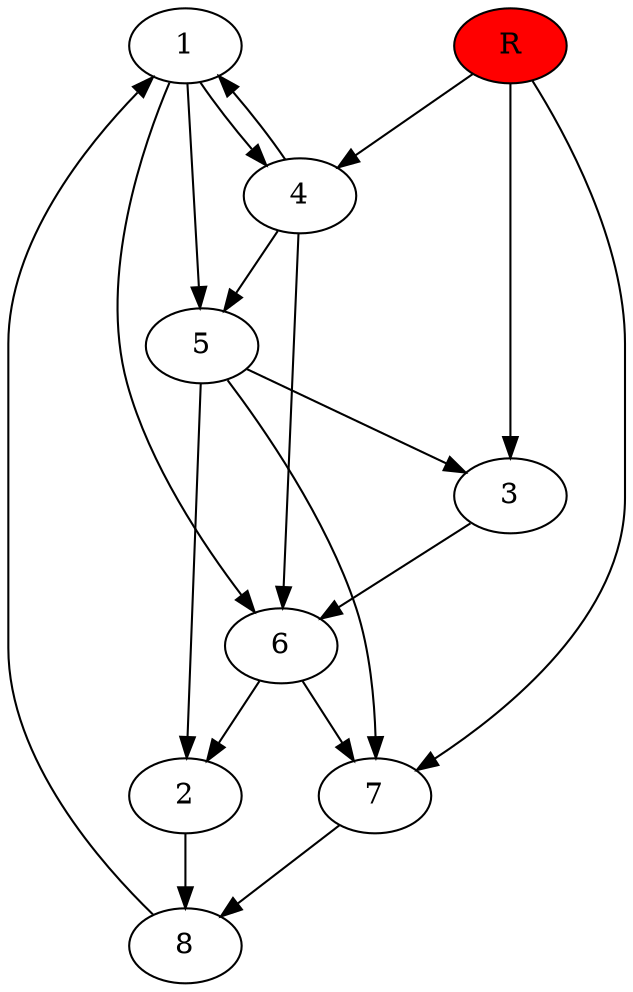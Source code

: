 digraph prb54641 {
	1
	2
	3
	4
	5
	6
	7
	8
	R [fillcolor="#ff0000" style=filled]
	1 -> 4
	1 -> 5
	1 -> 6
	2 -> 8
	3 -> 6
	4 -> 1
	4 -> 5
	4 -> 6
	5 -> 2
	5 -> 3
	5 -> 7
	6 -> 2
	6 -> 7
	7 -> 8
	8 -> 1
	R -> 3
	R -> 4
	R -> 7
}
